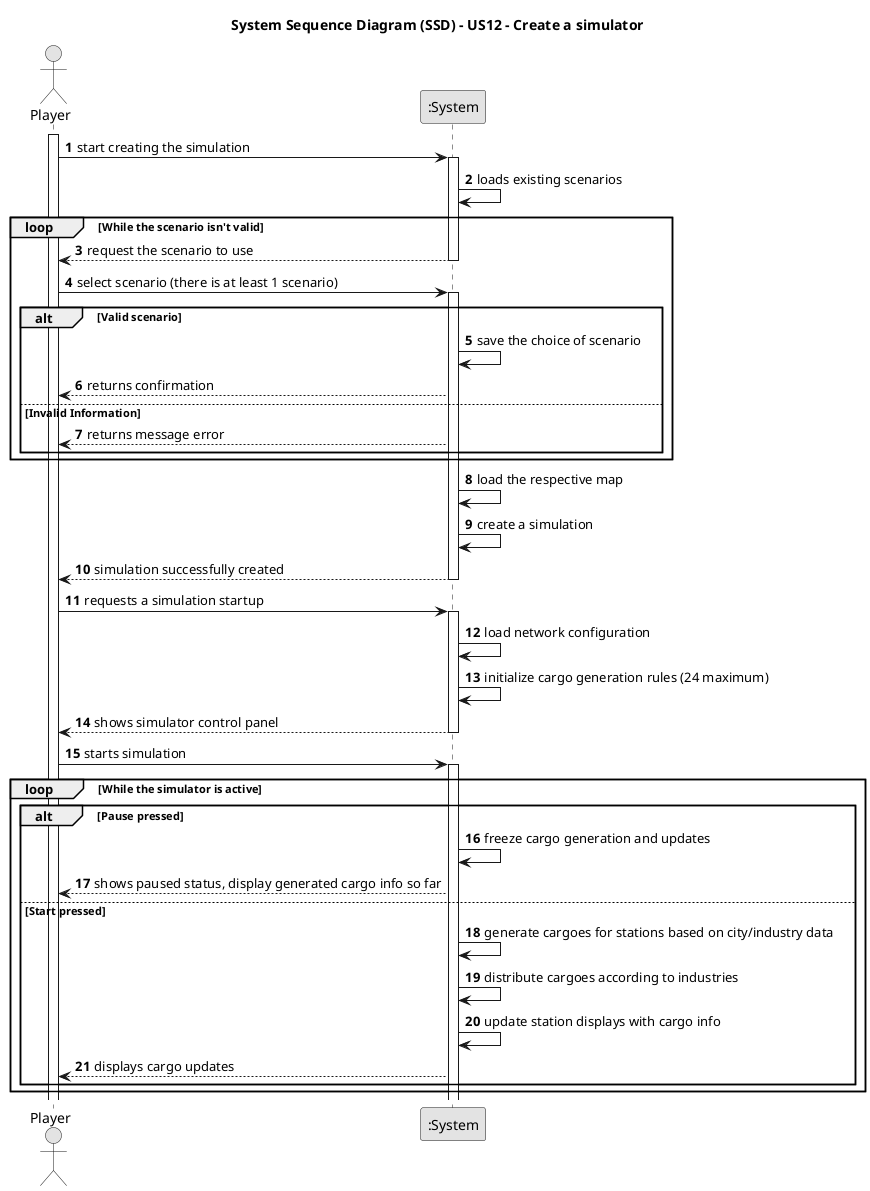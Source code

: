 @startuml
skinparam monochrome true
skinparam packageStyle rectangle
skinparam shadowing false

title System Sequence Diagram (SSD) - US12 - Create a simulator

autonumber

actor "Player"
participant ":System" as System

activate Player
    Player -> System : start creating the simulation
    activate System
    System -> System : loads existing scenarios
    loop While the scenario isn't valid
        System --> Player : request the scenario to use
        deactivate System
        Player -> System : select scenario (there is at least 1 scenario)
        activate System
        alt Valid scenario
            System -> System : save the choice of scenario
            System --> Player : returns confirmation
        else Invalid Information
        System --> Player : returns message error
        end
    end
    System -> System : load the respective map
    System -> System : create a simulation
    System --> Player : simulation successfully created
    deactivate System
    Player -> System : requests a simulation startup
    activate System
        System -> System : load network configuration
        System -> System : initialize cargo generation rules (24 maximum)
        System --> Player : shows simulator control panel
    deactivate System

    Player -> System : starts simulation
    activate System
    loop While the simulator is active
        alt Pause pressed
            System -> System : freeze cargo generation and updates
            System --> Player : shows paused status, display generated cargo info so far
        else Start pressed
            System -> System : generate cargoes for stations based on city/industry data
                        System -> System : distribute cargoes according to industries
                        System -> System : update station displays with cargo info
                        System --> Player : displays cargo updates
        end
    end
@enduml